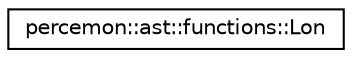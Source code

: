 digraph "Graphical Class Hierarchy"
{
 // LATEX_PDF_SIZE
  edge [fontname="Helvetica",fontsize="10",labelfontname="Helvetica",labelfontsize="10"];
  node [fontname="Helvetica",fontsize="10",shape=record];
  rankdir="LR";
  Node0 [label="percemon::ast::functions::Lon",height=0.2,width=0.4,color="black", fillcolor="white", style="filled",URL="$structpercemon_1_1ast_1_1functions_1_1Lon.html",tooltip=" "];
}
